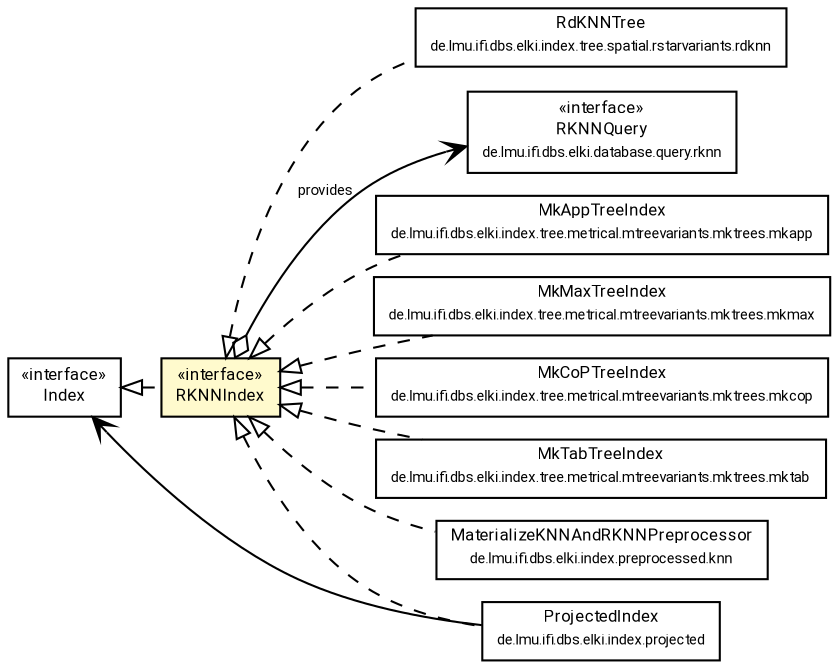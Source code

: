 #!/usr/local/bin/dot
#
# Class diagram 
# Generated by UMLGraph version R5_7_2-60-g0e99a6 (http://www.spinellis.gr/umlgraph/)
#

digraph G {
	graph [fontnames="svg"]
	edge [fontname="Roboto",fontsize=7,labelfontname="Roboto",labelfontsize=7,color="black"];
	node [fontname="Roboto",fontcolor="black",fontsize=8,shape=plaintext,margin=0,width=0,height=0];
	nodesep=0.15;
	ranksep=0.25;
	rankdir=LR;
	// de.lmu.ifi.dbs.elki.index.Index
	c8549951 [label=<<table title="de.lmu.ifi.dbs.elki.index.Index" border="0" cellborder="1" cellspacing="0" cellpadding="2" href="Index.html" target="_parent">
		<tr><td><table border="0" cellspacing="0" cellpadding="1">
		<tr><td align="center" balign="center"> &#171;interface&#187; </td></tr>
		<tr><td align="center" balign="center"> <font face="Roboto">Index</font> </td></tr>
		</table></td></tr>
		</table>>, URL="Index.html"];
	// de.lmu.ifi.dbs.elki.index.RKNNIndex<O>
	c8549955 [label=<<table title="de.lmu.ifi.dbs.elki.index.RKNNIndex" border="0" cellborder="1" cellspacing="0" cellpadding="2" bgcolor="lemonChiffon" href="RKNNIndex.html" target="_parent">
		<tr><td><table border="0" cellspacing="0" cellpadding="1">
		<tr><td align="center" balign="center"> &#171;interface&#187; </td></tr>
		<tr><td align="center" balign="center"> <font face="Roboto">RKNNIndex</font> </td></tr>
		</table></td></tr>
		</table>>, URL="RKNNIndex.html"];
	// de.lmu.ifi.dbs.elki.database.query.rknn.RKNNQuery<O>
	c8549987 [label=<<table title="de.lmu.ifi.dbs.elki.database.query.rknn.RKNNQuery" border="0" cellborder="1" cellspacing="0" cellpadding="2" href="../database/query/rknn/RKNNQuery.html" target="_parent">
		<tr><td><table border="0" cellspacing="0" cellpadding="1">
		<tr><td align="center" balign="center"> &#171;interface&#187; </td></tr>
		<tr><td align="center" balign="center"> <font face="Roboto">RKNNQuery</font> </td></tr>
		<tr><td align="center" balign="center"> <font face="Roboto" point-size="7.0">de.lmu.ifi.dbs.elki.database.query.rknn</font> </td></tr>
		</table></td></tr>
		</table>>, URL="../database/query/rknn/RKNNQuery.html"];
	// de.lmu.ifi.dbs.elki.index.projected.ProjectedIndex<O, I>
	c8551174 [label=<<table title="de.lmu.ifi.dbs.elki.index.projected.ProjectedIndex" border="0" cellborder="1" cellspacing="0" cellpadding="2" href="projected/ProjectedIndex.html" target="_parent">
		<tr><td><table border="0" cellspacing="0" cellpadding="1">
		<tr><td align="center" balign="center"> <font face="Roboto">ProjectedIndex</font> </td></tr>
		<tr><td align="center" balign="center"> <font face="Roboto" point-size="7.0">de.lmu.ifi.dbs.elki.index.projected</font> </td></tr>
		</table></td></tr>
		</table>>, URL="projected/ProjectedIndex.html"];
	// de.lmu.ifi.dbs.elki.index.tree.metrical.mtreevariants.mktrees.mkapp.MkAppTreeIndex<O>
	c8551243 [label=<<table title="de.lmu.ifi.dbs.elki.index.tree.metrical.mtreevariants.mktrees.mkapp.MkAppTreeIndex" border="0" cellborder="1" cellspacing="0" cellpadding="2" href="tree/metrical/mtreevariants/mktrees/mkapp/MkAppTreeIndex.html" target="_parent">
		<tr><td><table border="0" cellspacing="0" cellpadding="1">
		<tr><td align="center" balign="center"> <font face="Roboto">MkAppTreeIndex</font> </td></tr>
		<tr><td align="center" balign="center"> <font face="Roboto" point-size="7.0">de.lmu.ifi.dbs.elki.index.tree.metrical.mtreevariants.mktrees.mkapp</font> </td></tr>
		</table></td></tr>
		</table>>, URL="tree/metrical/mtreevariants/mktrees/mkapp/MkAppTreeIndex.html"];
	// de.lmu.ifi.dbs.elki.index.tree.metrical.mtreevariants.mktrees.mkmax.MkMaxTreeIndex<O>
	c8551247 [label=<<table title="de.lmu.ifi.dbs.elki.index.tree.metrical.mtreevariants.mktrees.mkmax.MkMaxTreeIndex" border="0" cellborder="1" cellspacing="0" cellpadding="2" href="tree/metrical/mtreevariants/mktrees/mkmax/MkMaxTreeIndex.html" target="_parent">
		<tr><td><table border="0" cellspacing="0" cellpadding="1">
		<tr><td align="center" balign="center"> <font face="Roboto">MkMaxTreeIndex</font> </td></tr>
		<tr><td align="center" balign="center"> <font face="Roboto" point-size="7.0">de.lmu.ifi.dbs.elki.index.tree.metrical.mtreevariants.mktrees.mkmax</font> </td></tr>
		</table></td></tr>
		</table>>, URL="tree/metrical/mtreevariants/mktrees/mkmax/MkMaxTreeIndex.html"];
	// de.lmu.ifi.dbs.elki.index.tree.metrical.mtreevariants.mktrees.mkcop.MkCoPTreeIndex<O>
	c8551259 [label=<<table title="de.lmu.ifi.dbs.elki.index.tree.metrical.mtreevariants.mktrees.mkcop.MkCoPTreeIndex" border="0" cellborder="1" cellspacing="0" cellpadding="2" href="tree/metrical/mtreevariants/mktrees/mkcop/MkCoPTreeIndex.html" target="_parent">
		<tr><td><table border="0" cellspacing="0" cellpadding="1">
		<tr><td align="center" balign="center"> <font face="Roboto">MkCoPTreeIndex</font> </td></tr>
		<tr><td align="center" balign="center"> <font face="Roboto" point-size="7.0">de.lmu.ifi.dbs.elki.index.tree.metrical.mtreevariants.mktrees.mkcop</font> </td></tr>
		</table></td></tr>
		</table>>, URL="tree/metrical/mtreevariants/mktrees/mkcop/MkCoPTreeIndex.html"];
	// de.lmu.ifi.dbs.elki.index.tree.metrical.mtreevariants.mktrees.mktab.MkTabTreeIndex<O>
	c8551266 [label=<<table title="de.lmu.ifi.dbs.elki.index.tree.metrical.mtreevariants.mktrees.mktab.MkTabTreeIndex" border="0" cellborder="1" cellspacing="0" cellpadding="2" href="tree/metrical/mtreevariants/mktrees/mktab/MkTabTreeIndex.html" target="_parent">
		<tr><td><table border="0" cellspacing="0" cellpadding="1">
		<tr><td align="center" balign="center"> <font face="Roboto">MkTabTreeIndex</font> </td></tr>
		<tr><td align="center" balign="center"> <font face="Roboto" point-size="7.0">de.lmu.ifi.dbs.elki.index.tree.metrical.mtreevariants.mktrees.mktab</font> </td></tr>
		</table></td></tr>
		</table>>, URL="tree/metrical/mtreevariants/mktrees/mktab/MkTabTreeIndex.html"];
	// de.lmu.ifi.dbs.elki.index.preprocessed.knn.MaterializeKNNAndRKNNPreprocessor<O>
	c8551329 [label=<<table title="de.lmu.ifi.dbs.elki.index.preprocessed.knn.MaterializeKNNAndRKNNPreprocessor" border="0" cellborder="1" cellspacing="0" cellpadding="2" href="preprocessed/knn/MaterializeKNNAndRKNNPreprocessor.html" target="_parent">
		<tr><td><table border="0" cellspacing="0" cellpadding="1">
		<tr><td align="center" balign="center"> <font face="Roboto">MaterializeKNNAndRKNNPreprocessor</font> </td></tr>
		<tr><td align="center" balign="center"> <font face="Roboto" point-size="7.0">de.lmu.ifi.dbs.elki.index.preprocessed.knn</font> </td></tr>
		</table></td></tr>
		</table>>, URL="preprocessed/knn/MaterializeKNNAndRKNNPreprocessor.html"];
	// de.lmu.ifi.dbs.elki.index.tree.spatial.rstarvariants.rdknn.RdKNNTree<O extends de.lmu.ifi.dbs.elki.data.NumberVector>
	c8551388 [label=<<table title="de.lmu.ifi.dbs.elki.index.tree.spatial.rstarvariants.rdknn.RdKNNTree" border="0" cellborder="1" cellspacing="0" cellpadding="2" href="tree/spatial/rstarvariants/rdknn/RdKNNTree.html" target="_parent">
		<tr><td><table border="0" cellspacing="0" cellpadding="1">
		<tr><td align="center" balign="center"> <font face="Roboto">RdKNNTree</font> </td></tr>
		<tr><td align="center" balign="center"> <font face="Roboto" point-size="7.0">de.lmu.ifi.dbs.elki.index.tree.spatial.rstarvariants.rdknn</font> </td></tr>
		</table></td></tr>
		</table>>, URL="tree/spatial/rstarvariants/rdknn/RdKNNTree.html"];
	// de.lmu.ifi.dbs.elki.index.RKNNIndex<O> implements de.lmu.ifi.dbs.elki.index.Index
	c8549951 -> c8549955 [arrowtail=empty,style=dashed,dir=back,weight=9];
	// de.lmu.ifi.dbs.elki.index.RKNNIndex<O> navhas de.lmu.ifi.dbs.elki.database.query.rknn.RKNNQuery<O>
	c8549955 -> c8549987 [arrowhead=open,arrowtail=ediamond,dir=both,weight=3,label="provides"];
	// de.lmu.ifi.dbs.elki.index.projected.ProjectedIndex<O, I> implements de.lmu.ifi.dbs.elki.index.RKNNIndex<O>
	c8549955 -> c8551174 [arrowtail=empty,style=dashed,dir=back,weight=9];
	// de.lmu.ifi.dbs.elki.index.tree.metrical.mtreevariants.mktrees.mkapp.MkAppTreeIndex<O> implements de.lmu.ifi.dbs.elki.index.RKNNIndex<O>
	c8549955 -> c8551243 [arrowtail=empty,style=dashed,dir=back,weight=9];
	// de.lmu.ifi.dbs.elki.index.tree.metrical.mtreevariants.mktrees.mkmax.MkMaxTreeIndex<O> implements de.lmu.ifi.dbs.elki.index.RKNNIndex<O>
	c8549955 -> c8551247 [arrowtail=empty,style=dashed,dir=back,weight=9];
	// de.lmu.ifi.dbs.elki.index.tree.metrical.mtreevariants.mktrees.mkcop.MkCoPTreeIndex<O> implements de.lmu.ifi.dbs.elki.index.RKNNIndex<O>
	c8549955 -> c8551259 [arrowtail=empty,style=dashed,dir=back,weight=9];
	// de.lmu.ifi.dbs.elki.index.tree.metrical.mtreevariants.mktrees.mktab.MkTabTreeIndex<O> implements de.lmu.ifi.dbs.elki.index.RKNNIndex<O>
	c8549955 -> c8551266 [arrowtail=empty,style=dashed,dir=back,weight=9];
	// de.lmu.ifi.dbs.elki.index.preprocessed.knn.MaterializeKNNAndRKNNPreprocessor<O> implements de.lmu.ifi.dbs.elki.index.RKNNIndex<O>
	c8549955 -> c8551329 [arrowtail=empty,style=dashed,dir=back,weight=9];
	// de.lmu.ifi.dbs.elki.index.tree.spatial.rstarvariants.rdknn.RdKNNTree<O extends de.lmu.ifi.dbs.elki.data.NumberVector> implements de.lmu.ifi.dbs.elki.index.RKNNIndex<O>
	c8549955 -> c8551388 [arrowtail=empty,style=dashed,dir=back,weight=9];
	// de.lmu.ifi.dbs.elki.index.projected.ProjectedIndex<O, I> navassoc de.lmu.ifi.dbs.elki.index.Index
	c8551174 -> c8549951 [arrowhead=open,weight=1];
}

